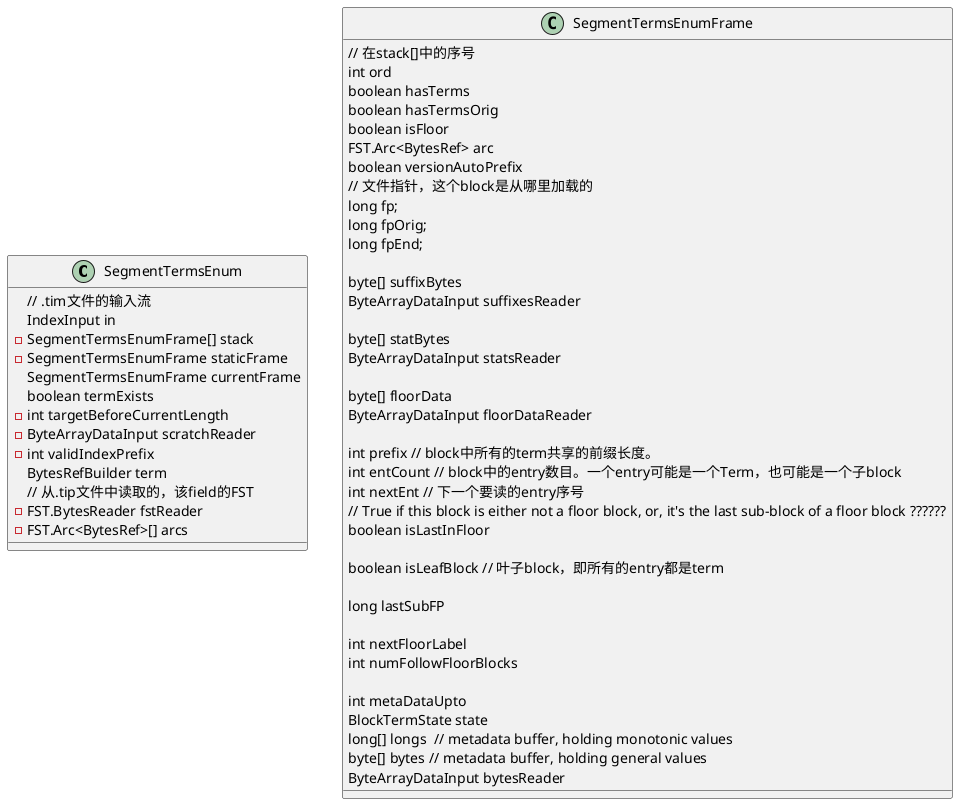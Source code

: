 @startuml

class SegmentTermsEnum {
    // .tim文件的输入流
    IndexInput in
    -SegmentTermsEnumFrame[] stack
    -SegmentTermsEnumFrame staticFrame
    SegmentTermsEnumFrame currentFrame
    boolean termExists
    -int targetBeforeCurrentLength
    -ByteArrayDataInput scratchReader
    -int validIndexPrefix
    BytesRefBuilder term
    // 从.tip文件中读取的，该field的FST
    -FST.BytesReader fstReader
    -FST.Arc<BytesRef>[] arcs
}

class SegmentTermsEnumFrame{
    // 在stack[]中的序号
    int ord
    boolean hasTerms
    boolean hasTermsOrig
    boolean isFloor
    FST.Arc<BytesRef> arc
    boolean versionAutoPrefix
    // 文件指针，这个block是从哪里加载的
    long fp;
    long fpOrig;
    long fpEnd;

    byte[] suffixBytes
    ByteArrayDataInput suffixesReader

    byte[] statBytes
    ByteArrayDataInput statsReader

    byte[] floorData
    ByteArrayDataInput floorDataReader

    int prefix // block中所有的term共享的前缀长度。
    int entCount // block中的entry数目。一个entry可能是一个Term，也可能是一个子block
    int nextEnt // 下一个要读的entry序号
    // True if this block is either not a floor block, or, it's the last sub-block of a floor block ??????
    boolean isLastInFloor

    boolean isLeafBlock // 叶子block，即所有的entry都是term

    long lastSubFP

    int nextFloorLabel
    int numFollowFloorBlocks

    int metaDataUpto
    BlockTermState state
    long[] longs  // metadata buffer, holding monotonic values
    byte[] bytes // metadata buffer, holding general values
    ByteArrayDataInput bytesReader


}

@enduml